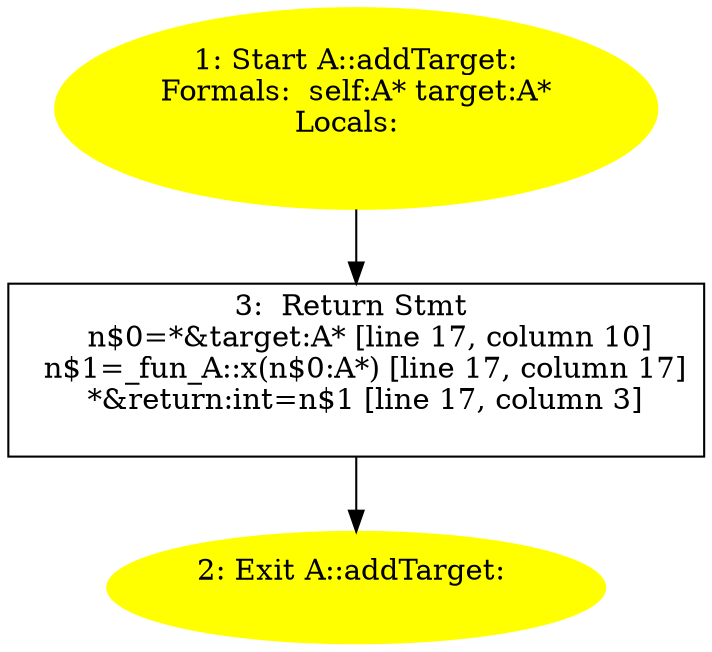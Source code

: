 /* @generated */
digraph cfg {
"addTarget:#A(class A)#instance.ca26ddd02ac11fb266531b38b6edef27_1" [label="1: Start A::addTarget:\nFormals:  self:A* target:A*\nLocals:  \n  " color=yellow style=filled]
	

	 "addTarget:#A(class A)#instance.ca26ddd02ac11fb266531b38b6edef27_1" -> "addTarget:#A(class A)#instance.ca26ddd02ac11fb266531b38b6edef27_3" ;
"addTarget:#A(class A)#instance.ca26ddd02ac11fb266531b38b6edef27_2" [label="2: Exit A::addTarget: \n  " color=yellow style=filled]
	

"addTarget:#A(class A)#instance.ca26ddd02ac11fb266531b38b6edef27_3" [label="3:  Return Stmt \n   n$0=*&target:A* [line 17, column 10]\n  n$1=_fun_A::x(n$0:A*) [line 17, column 17]\n  *&return:int=n$1 [line 17, column 3]\n " shape="box"]
	

	 "addTarget:#A(class A)#instance.ca26ddd02ac11fb266531b38b6edef27_3" -> "addTarget:#A(class A)#instance.ca26ddd02ac11fb266531b38b6edef27_2" ;
}
